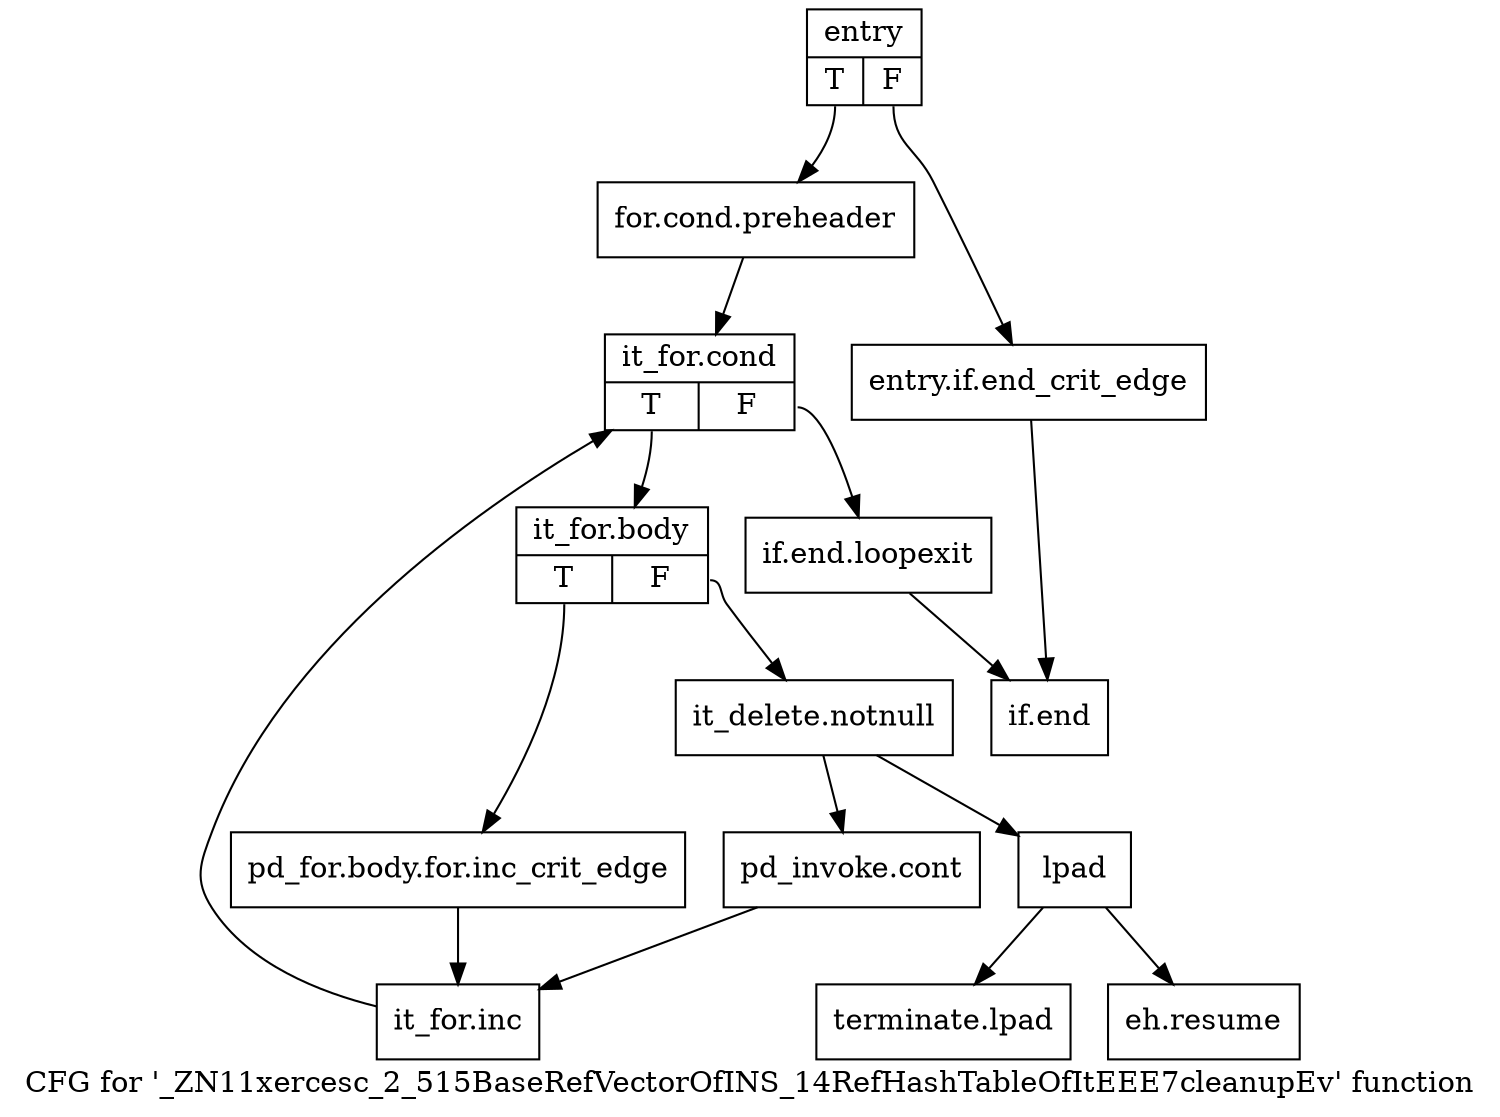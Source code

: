 digraph "CFG for '_ZN11xercesc_2_515BaseRefVectorOfINS_14RefHashTableOfItEEE7cleanupEv' function" {
	label="CFG for '_ZN11xercesc_2_515BaseRefVectorOfINS_14RefHashTableOfItEEE7cleanupEv' function";

	Node0x2fab5e0 [shape=record,label="{entry|{<s0>T|<s1>F}}"];
	Node0x2fab5e0:s0 -> Node0x2fabae0;
	Node0x2fab5e0:s1 -> Node0x2fab630;
	Node0x2fab630 [shape=record,label="{entry.if.end_crit_edge}"];
	Node0x2fab630 -> Node0x2fabdb0;
	Node0x2fabae0 [shape=record,label="{for.cond.preheader}"];
	Node0x2fabae0 -> Node0x2fabb30;
	Node0x2fabb30 [shape=record,label="{it_for.cond|{<s0>T|<s1>F}}"];
	Node0x2fabb30:s0 -> Node0x2fabb80;
	Node0x2fabb30:s1 -> Node0x2fabd60;
	Node0x2fabb80 [shape=record,label="{it_for.body|{<s0>T|<s1>F}}"];
	Node0x2fabb80:s0 -> Node0x2fabbd0;
	Node0x2fabb80:s1 -> Node0x2fabc20;
	Node0x2fabbd0 [shape=record,label="{pd_for.body.for.inc_crit_edge}"];
	Node0x2fabbd0 -> Node0x2fabcc0;
	Node0x2fabc20 [shape=record,label="{it_delete.notnull}"];
	Node0x2fabc20 -> Node0x2fabc70;
	Node0x2fabc20 -> Node0x2fabd10;
	Node0x2fabc70 [shape=record,label="{pd_invoke.cont}"];
	Node0x2fabc70 -> Node0x2fabcc0;
	Node0x2fabcc0 [shape=record,label="{it_for.inc}"];
	Node0x2fabcc0 -> Node0x2fabb30;
	Node0x2fabd10 [shape=record,label="{lpad}"];
	Node0x2fabd10 -> Node0x2fabe00;
	Node0x2fabd10 -> Node0x2fabe50;
	Node0x2fabd60 [shape=record,label="{if.end.loopexit}"];
	Node0x2fabd60 -> Node0x2fabdb0;
	Node0x2fabdb0 [shape=record,label="{if.end}"];
	Node0x2fabe00 [shape=record,label="{eh.resume}"];
	Node0x2fabe50 [shape=record,label="{terminate.lpad}"];
}

